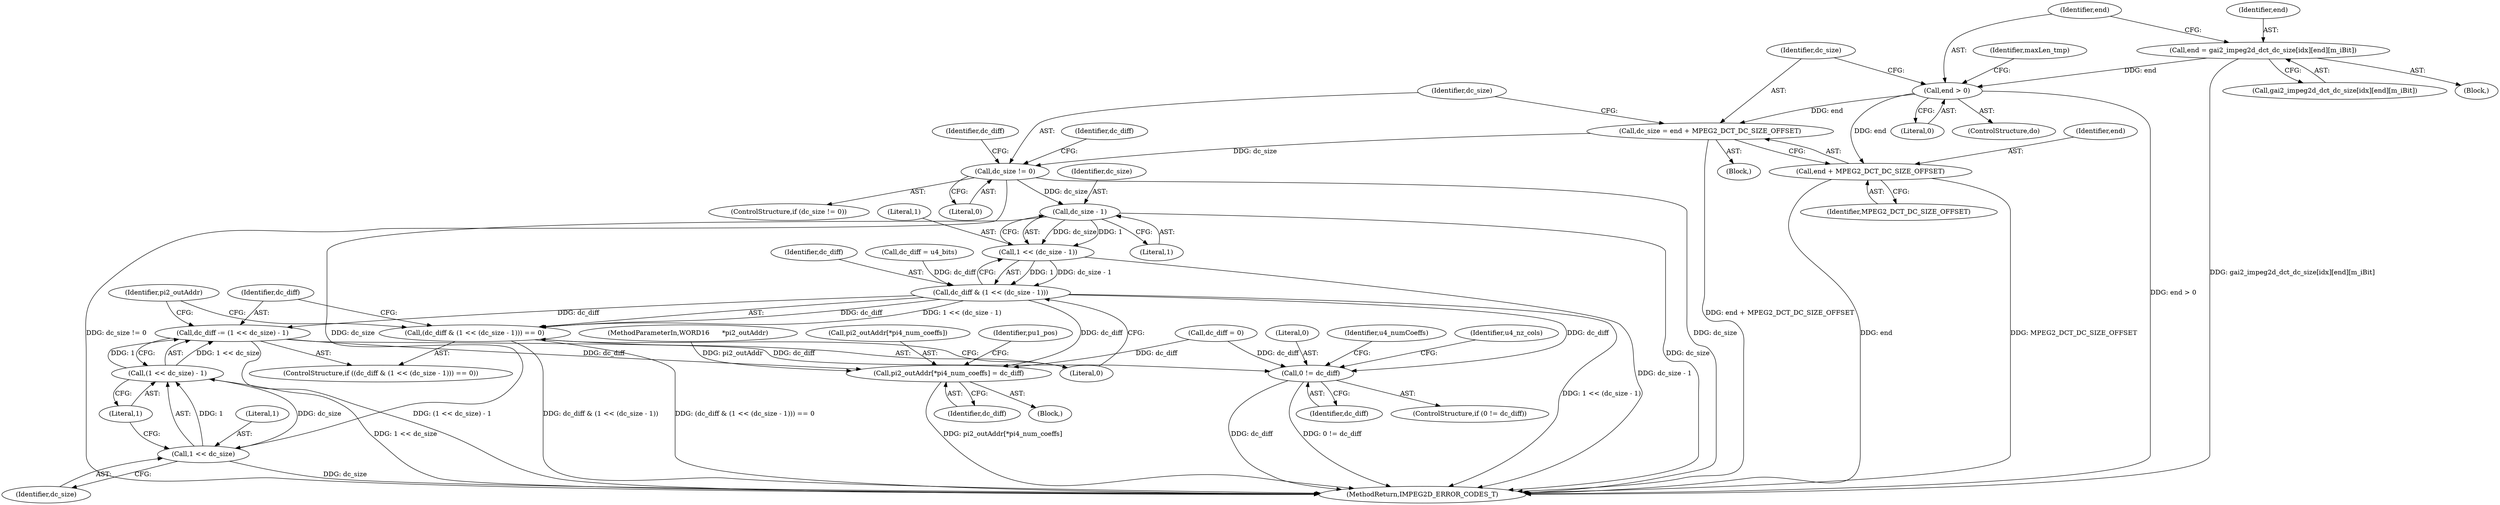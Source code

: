 digraph "0_Android_8b4ed5a23175b7ffa56eea4678db7287f825e985@array" {
"1000255" [label="(Call,end = gai2_impeg2d_dct_dc_size[idx][end][m_iBit])"];
"1000264" [label="(Call,end > 0)"];
"1000267" [label="(Call,dc_size = end + MPEG2_DCT_DC_SIZE_OFFSET)"];
"1000273" [label="(Call,dc_size != 0)"];
"1000287" [label="(Call,dc_size - 1)"];
"1000285" [label="(Call,1 << (dc_size - 1))"];
"1000283" [label="(Call,dc_diff & (1 << (dc_size - 1)))"];
"1000282" [label="(Call,(dc_diff & (1 << (dc_size - 1))) == 0)"];
"1000291" [label="(Call,dc_diff -= (1 << dc_size) - 1)"];
"1000303" [label="(Call,pi2_outAddr[*pi4_num_coeffs] = dc_diff)"];
"1000321" [label="(Call,0 != dc_diff)"];
"1000294" [label="(Call,1 << dc_size)"];
"1000293" [label="(Call,(1 << dc_size) - 1)"];
"1000269" [label="(Call,end + MPEG2_DCT_DC_SIZE_OFFSET)"];
"1000293" [label="(Call,(1 << dc_size) - 1)"];
"1000295" [label="(Literal,1)"];
"1000311" [label="(Identifier,pu1_pos)"];
"1000264" [label="(Call,end > 0)"];
"1000265" [label="(Identifier,end)"];
"1000271" [label="(Identifier,MPEG2_DCT_DC_SIZE_OFFSET)"];
"1000291" [label="(Call,dc_diff -= (1 << dc_size) - 1)"];
"1000257" [label="(Call,gai2_impeg2d_dct_dc_size[idx][end][m_iBit])"];
"1000255" [label="(Call,end = gai2_impeg2d_dct_dc_size[idx][end][m_iBit])"];
"1000322" [label="(Literal,0)"];
"1000289" [label="(Literal,1)"];
"1000211" [label="(Block,)"];
"1000256" [label="(Identifier,end)"];
"1000269" [label="(Call,end + MPEG2_DCT_DC_SIZE_OFFSET)"];
"1000290" [label="(Literal,0)"];
"1000281" [label="(ControlStructure,if ((dc_diff & (1 << (dc_size - 1))) == 0))"];
"1000332" [label="(Identifier,u4_numCoeffs)"];
"1001064" [label="(MethodReturn,IMPEG2D_ERROR_CODES_T)"];
"1000279" [label="(Identifier,dc_diff)"];
"1000326" [label="(Identifier,u4_nz_cols)"];
"1000285" [label="(Call,1 << (dc_size - 1))"];
"1000278" [label="(Call,dc_diff = u4_bits)"];
"1000286" [label="(Literal,1)"];
"1000283" [label="(Call,dc_diff & (1 << (dc_size - 1)))"];
"1000287" [label="(Call,dc_size - 1)"];
"1000242" [label="(ControlStructure,do)"];
"1000282" [label="(Call,(dc_diff & (1 << (dc_size - 1))) == 0)"];
"1000284" [label="(Identifier,dc_diff)"];
"1000301" [label="(Identifier,dc_diff)"];
"1000245" [label="(Identifier,maxLen_tmp)"];
"1000288" [label="(Identifier,dc_size)"];
"1000297" [label="(Literal,1)"];
"1000268" [label="(Identifier,dc_size)"];
"1000303" [label="(Call,pi2_outAddr[*pi4_num_coeffs] = dc_diff)"];
"1000308" [label="(Identifier,dc_diff)"];
"1000154" [label="(MethodParameterIn,WORD16      *pi2_outAddr)"];
"1000272" [label="(ControlStructure,if (dc_size != 0))"];
"1000304" [label="(Call,pi2_outAddr[*pi4_num_coeffs])"];
"1000305" [label="(Identifier,pi2_outAddr)"];
"1000300" [label="(Call,dc_diff = 0)"];
"1000320" [label="(ControlStructure,if (0 != dc_diff))"];
"1000267" [label="(Call,dc_size = end + MPEG2_DCT_DC_SIZE_OFFSET)"];
"1000232" [label="(Block,)"];
"1000321" [label="(Call,0 != dc_diff)"];
"1000323" [label="(Identifier,dc_diff)"];
"1000294" [label="(Call,1 << dc_size)"];
"1000273" [label="(Call,dc_size != 0)"];
"1000275" [label="(Literal,0)"];
"1000270" [label="(Identifier,end)"];
"1000292" [label="(Identifier,dc_diff)"];
"1000274" [label="(Identifier,dc_size)"];
"1000296" [label="(Identifier,dc_size)"];
"1000243" [label="(Block,)"];
"1000266" [label="(Literal,0)"];
"1000255" -> "1000243"  [label="AST: "];
"1000255" -> "1000257"  [label="CFG: "];
"1000256" -> "1000255"  [label="AST: "];
"1000257" -> "1000255"  [label="AST: "];
"1000265" -> "1000255"  [label="CFG: "];
"1000255" -> "1001064"  [label="DDG: gai2_impeg2d_dct_dc_size[idx][end][m_iBit]"];
"1000255" -> "1000264"  [label="DDG: end"];
"1000264" -> "1000242"  [label="AST: "];
"1000264" -> "1000266"  [label="CFG: "];
"1000265" -> "1000264"  [label="AST: "];
"1000266" -> "1000264"  [label="AST: "];
"1000245" -> "1000264"  [label="CFG: "];
"1000268" -> "1000264"  [label="CFG: "];
"1000264" -> "1001064"  [label="DDG: end > 0"];
"1000264" -> "1000267"  [label="DDG: end"];
"1000264" -> "1000269"  [label="DDG: end"];
"1000267" -> "1000232"  [label="AST: "];
"1000267" -> "1000269"  [label="CFG: "];
"1000268" -> "1000267"  [label="AST: "];
"1000269" -> "1000267"  [label="AST: "];
"1000274" -> "1000267"  [label="CFG: "];
"1000267" -> "1001064"  [label="DDG: end + MPEG2_DCT_DC_SIZE_OFFSET"];
"1000267" -> "1000273"  [label="DDG: dc_size"];
"1000273" -> "1000272"  [label="AST: "];
"1000273" -> "1000275"  [label="CFG: "];
"1000274" -> "1000273"  [label="AST: "];
"1000275" -> "1000273"  [label="AST: "];
"1000279" -> "1000273"  [label="CFG: "];
"1000301" -> "1000273"  [label="CFG: "];
"1000273" -> "1001064"  [label="DDG: dc_size"];
"1000273" -> "1001064"  [label="DDG: dc_size != 0"];
"1000273" -> "1000287"  [label="DDG: dc_size"];
"1000287" -> "1000285"  [label="AST: "];
"1000287" -> "1000289"  [label="CFG: "];
"1000288" -> "1000287"  [label="AST: "];
"1000289" -> "1000287"  [label="AST: "];
"1000285" -> "1000287"  [label="CFG: "];
"1000287" -> "1001064"  [label="DDG: dc_size"];
"1000287" -> "1000285"  [label="DDG: dc_size"];
"1000287" -> "1000285"  [label="DDG: 1"];
"1000287" -> "1000294"  [label="DDG: dc_size"];
"1000285" -> "1000283"  [label="AST: "];
"1000286" -> "1000285"  [label="AST: "];
"1000283" -> "1000285"  [label="CFG: "];
"1000285" -> "1001064"  [label="DDG: dc_size - 1"];
"1000285" -> "1000283"  [label="DDG: 1"];
"1000285" -> "1000283"  [label="DDG: dc_size - 1"];
"1000283" -> "1000282"  [label="AST: "];
"1000284" -> "1000283"  [label="AST: "];
"1000290" -> "1000283"  [label="CFG: "];
"1000283" -> "1001064"  [label="DDG: 1 << (dc_size - 1)"];
"1000283" -> "1000282"  [label="DDG: dc_diff"];
"1000283" -> "1000282"  [label="DDG: 1 << (dc_size - 1)"];
"1000278" -> "1000283"  [label="DDG: dc_diff"];
"1000283" -> "1000291"  [label="DDG: dc_diff"];
"1000283" -> "1000303"  [label="DDG: dc_diff"];
"1000283" -> "1000321"  [label="DDG: dc_diff"];
"1000282" -> "1000281"  [label="AST: "];
"1000282" -> "1000290"  [label="CFG: "];
"1000290" -> "1000282"  [label="AST: "];
"1000292" -> "1000282"  [label="CFG: "];
"1000305" -> "1000282"  [label="CFG: "];
"1000282" -> "1001064"  [label="DDG: (dc_diff & (1 << (dc_size - 1))) == 0"];
"1000282" -> "1001064"  [label="DDG: dc_diff & (1 << (dc_size - 1))"];
"1000291" -> "1000281"  [label="AST: "];
"1000291" -> "1000293"  [label="CFG: "];
"1000292" -> "1000291"  [label="AST: "];
"1000293" -> "1000291"  [label="AST: "];
"1000305" -> "1000291"  [label="CFG: "];
"1000291" -> "1001064"  [label="DDG: (1 << dc_size) - 1"];
"1000293" -> "1000291"  [label="DDG: 1 << dc_size"];
"1000293" -> "1000291"  [label="DDG: 1"];
"1000291" -> "1000303"  [label="DDG: dc_diff"];
"1000291" -> "1000321"  [label="DDG: dc_diff"];
"1000303" -> "1000211"  [label="AST: "];
"1000303" -> "1000308"  [label="CFG: "];
"1000304" -> "1000303"  [label="AST: "];
"1000308" -> "1000303"  [label="AST: "];
"1000311" -> "1000303"  [label="CFG: "];
"1000303" -> "1001064"  [label="DDG: pi2_outAddr[*pi4_num_coeffs]"];
"1000300" -> "1000303"  [label="DDG: dc_diff"];
"1000154" -> "1000303"  [label="DDG: pi2_outAddr"];
"1000321" -> "1000320"  [label="AST: "];
"1000321" -> "1000323"  [label="CFG: "];
"1000322" -> "1000321"  [label="AST: "];
"1000323" -> "1000321"  [label="AST: "];
"1000326" -> "1000321"  [label="CFG: "];
"1000332" -> "1000321"  [label="CFG: "];
"1000321" -> "1001064"  [label="DDG: dc_diff"];
"1000321" -> "1001064"  [label="DDG: 0 != dc_diff"];
"1000300" -> "1000321"  [label="DDG: dc_diff"];
"1000294" -> "1000293"  [label="AST: "];
"1000294" -> "1000296"  [label="CFG: "];
"1000295" -> "1000294"  [label="AST: "];
"1000296" -> "1000294"  [label="AST: "];
"1000297" -> "1000294"  [label="CFG: "];
"1000294" -> "1001064"  [label="DDG: dc_size"];
"1000294" -> "1000293"  [label="DDG: 1"];
"1000294" -> "1000293"  [label="DDG: dc_size"];
"1000293" -> "1000297"  [label="CFG: "];
"1000297" -> "1000293"  [label="AST: "];
"1000293" -> "1001064"  [label="DDG: 1 << dc_size"];
"1000269" -> "1000271"  [label="CFG: "];
"1000270" -> "1000269"  [label="AST: "];
"1000271" -> "1000269"  [label="AST: "];
"1000269" -> "1001064"  [label="DDG: end"];
"1000269" -> "1001064"  [label="DDG: MPEG2_DCT_DC_SIZE_OFFSET"];
}
